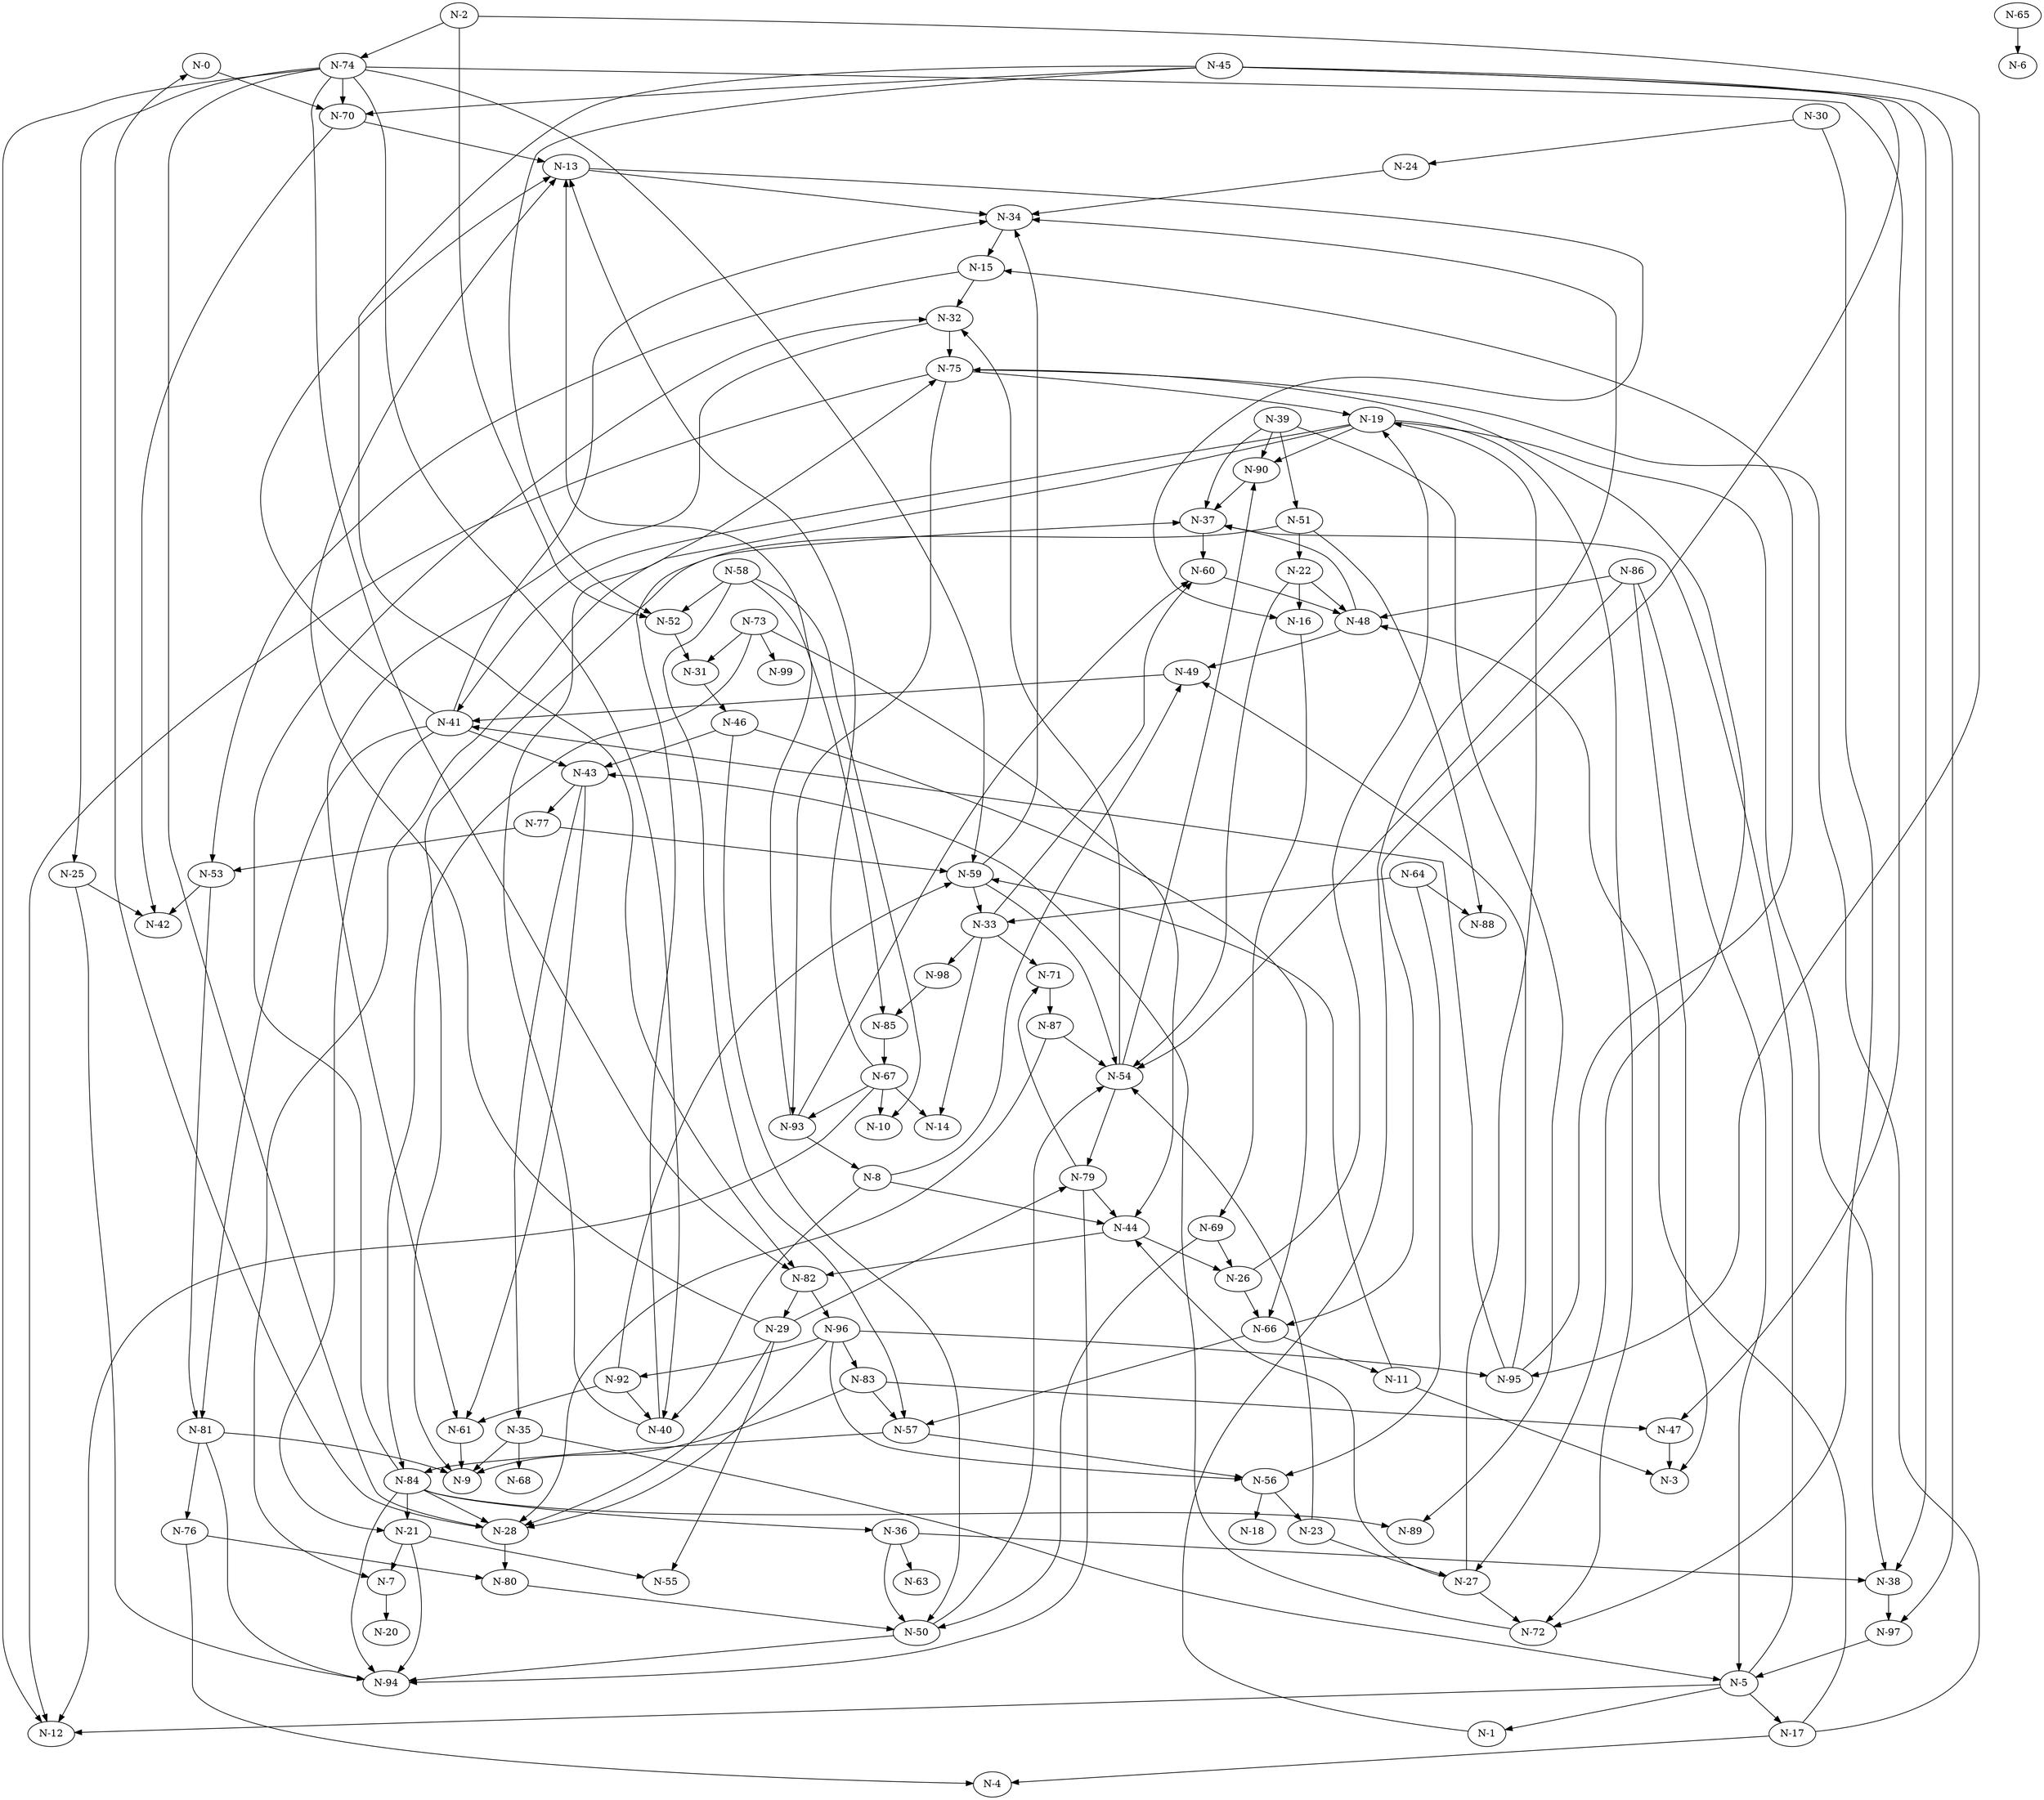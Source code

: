 digraph G {
    "N-0" -> "N-70";
    "N-1" -> "N-34";
    "N-2" -> "N-52";
    "N-2" -> "N-95";
    "N-2" -> "N-74";
    "N-5" -> "N-37";
    "N-5" -> "N-1";
    "N-5" -> "N-12";
    "N-5" -> "N-17";
    "N-7" -> "N-20";
    "N-8" -> "N-49";
    "N-8" -> "N-44";
    "N-8" -> "N-40";
    "N-11" -> "N-59";
    "N-11" -> "N-3";
    "N-13" -> "N-16";
    "N-13" -> "N-34";
    "N-15" -> "N-32";
    "N-15" -> "N-53";
    "N-16" -> "N-69";
    "N-17" -> "N-48";
    "N-17" -> "N-75";
    "N-17" -> "N-4";
    "N-19" -> "N-90";
    "N-19" -> "N-38";
    "N-19" -> "N-7";
    "N-19" -> "N-72";
    "N-19" -> "N-41";
    "N-21" -> "N-94";
    "N-21" -> "N-7";
    "N-21" -> "N-55";
    "N-22" -> "N-16";
    "N-22" -> "N-48";
    "N-22" -> "N-54";
    "N-23" -> "N-27";
    "N-23" -> "N-54";
    "N-24" -> "N-34";
    "N-25" -> "N-42";
    "N-25" -> "N-94";
    "N-26" -> "N-66";
    "N-26" -> "N-19";
    "N-27" -> "N-19";
    "N-27" -> "N-44";
    "N-27" -> "N-72";
    "N-28" -> "N-80";
    "N-28" -> "N-0";
    "N-29" -> "N-28";
    "N-29" -> "N-79";
    "N-29" -> "N-55";
    "N-29" -> "N-13";
    "N-30" -> "N-72";
    "N-30" -> "N-24";
    "N-31" -> "N-46";
    "N-32" -> "N-75";
    "N-32" -> "N-61";
    "N-33" -> "N-71";
    "N-33" -> "N-14";
    "N-33" -> "N-98";
    "N-33" -> "N-60";
    "N-34" -> "N-15";
    "N-35" -> "N-9";
    "N-35" -> "N-68";
    "N-35" -> "N-5";
    "N-36" -> "N-63";
    "N-36" -> "N-50";
    "N-36" -> "N-38";
    "N-37" -> "N-60";
    "N-38" -> "N-97";
    "N-39" -> "N-51";
    "N-39" -> "N-90";
    "N-39" -> "N-37";
    "N-39" -> "N-89";
    "N-40" -> "N-75";
    "N-40" -> "N-37";
    "N-41" -> "N-81";
    "N-41" -> "N-13";
    "N-41" -> "N-34";
    "N-41" -> "N-43";
    "N-41" -> "N-21";
    "N-43" -> "N-35";
    "N-43" -> "N-61";
    "N-43" -> "N-77";
    "N-44" -> "N-26";
    "N-44" -> "N-82";
    "N-45" -> "N-66";
    "N-45" -> "N-52";
    "N-45" -> "N-70";
    "N-45" -> "N-82";
    "N-45" -> "N-38";
    "N-45" -> "N-97";
    "N-46" -> "N-43";
    "N-46" -> "N-66";
    "N-46" -> "N-50";
    "N-47" -> "N-3";
    "N-48" -> "N-37";
    "N-48" -> "N-49";
    "N-49" -> "N-41";
    "N-50" -> "N-94";
    "N-50" -> "N-54";
    "N-51" -> "N-88";
    "N-51" -> "N-22";
    "N-51" -> "N-9";
    "N-52" -> "N-31";
    "N-53" -> "N-81";
    "N-53" -> "N-42";
    "N-54" -> "N-32";
    "N-54" -> "N-90";
    "N-54" -> "N-79";
    "N-56" -> "N-23";
    "N-56" -> "N-18";
    "N-57" -> "N-84";
    "N-57" -> "N-56";
    "N-58" -> "N-10";
    "N-58" -> "N-85";
    "N-58" -> "N-57";
    "N-58" -> "N-52";
    "N-59" -> "N-34";
    "N-59" -> "N-33";
    "N-59" -> "N-54";
    "N-60" -> "N-48";
    "N-61" -> "N-9";
    "N-64" -> "N-56";
    "N-64" -> "N-33";
    "N-64" -> "N-88";
    "N-65" -> "N-6";
    "N-66" -> "N-57";
    "N-66" -> "N-11";
    "N-67" -> "N-14";
    "N-67" -> "N-93";
    "N-67" -> "N-13";
    "N-67" -> "N-10";
    "N-67" -> "N-12";
    "N-69" -> "N-50";
    "N-69" -> "N-26";
    "N-70" -> "N-42";
    "N-70" -> "N-13";
    "N-71" -> "N-87";
    "N-72" -> "N-43";
    "N-73" -> "N-84";
    "N-73" -> "N-99";
    "N-73" -> "N-31";
    "N-73" -> "N-44";
    "N-74" -> "N-47";
    "N-74" -> "N-12";
    "N-74" -> "N-59";
    "N-74" -> "N-25";
    "N-74" -> "N-82";
    "N-74" -> "N-28";
    "N-74" -> "N-40";
    "N-74" -> "N-70";
    "N-75" -> "N-12";
    "N-75" -> "N-19";
    "N-75" -> "N-93";
    "N-75" -> "N-27";
    "N-76" -> "N-80";
    "N-76" -> "N-4";
    "N-77" -> "N-59";
    "N-77" -> "N-53";
    "N-79" -> "N-94";
    "N-79" -> "N-44";
    "N-79" -> "N-71";
    "N-80" -> "N-50";
    "N-81" -> "N-76";
    "N-81" -> "N-9";
    "N-81" -> "N-94";
    "N-82" -> "N-96";
    "N-82" -> "N-29";
    "N-83" -> "N-9";
    "N-83" -> "N-57";
    "N-83" -> "N-47";
    "N-84" -> "N-28";
    "N-84" -> "N-36";
    "N-84" -> "N-32";
    "N-84" -> "N-21";
    "N-84" -> "N-89";
    "N-84" -> "N-94";
    "N-85" -> "N-67";
    "N-86" -> "N-48";
    "N-86" -> "N-5";
    "N-86" -> "N-3";
    "N-86" -> "N-54";
    "N-87" -> "N-28";
    "N-87" -> "N-54";
    "N-90" -> "N-37";
    "N-92" -> "N-40";
    "N-92" -> "N-59";
    "N-92" -> "N-61";
    "N-93" -> "N-60";
    "N-93" -> "N-13";
    "N-93" -> "N-8";
    "N-95" -> "N-41";
    "N-95" -> "N-49";
    "N-95" -> "N-15";
    "N-96" -> "N-56";
    "N-96" -> "N-92";
    "N-96" -> "N-95";
    "N-96" -> "N-28";
    "N-96" -> "N-83";
    "N-97" -> "N-5";
    "N-98" -> "N-85";
}
